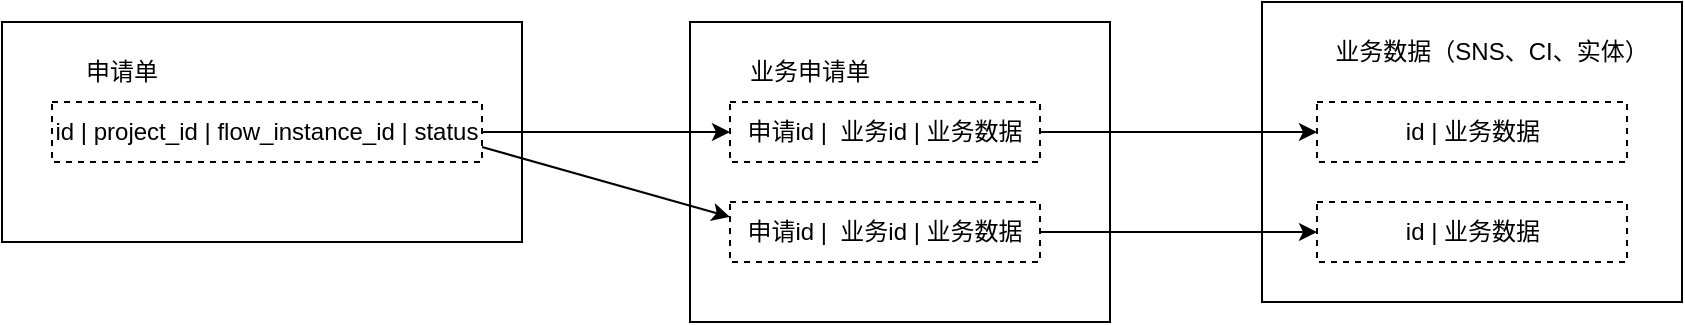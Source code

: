 <mxfile version="24.2.8" type="github">
  <diagram name="第 1 页" id="0gWB2MNKJDAS_mnSoSYY">
    <mxGraphModel dx="1050" dy="557" grid="1" gridSize="10" guides="1" tooltips="1" connect="1" arrows="1" fold="1" page="1" pageScale="1" pageWidth="827" pageHeight="1169" math="0" shadow="0">
      <root>
        <mxCell id="0" />
        <mxCell id="1" parent="0" />
        <mxCell id="xfSz5FeUrhLQql1FRVok-10" value="" style="rounded=0;whiteSpace=wrap;html=1;" vertex="1" parent="1">
          <mxGeometry x="700" y="100" width="210" height="150" as="geometry" />
        </mxCell>
        <mxCell id="xfSz5FeUrhLQql1FRVok-11" value="业务数据（SNS、CI、实体）" style="text;html=1;align=center;verticalAlign=middle;whiteSpace=wrap;rounded=0;" vertex="1" parent="1">
          <mxGeometry x="730" y="110" width="170" height="30" as="geometry" />
        </mxCell>
        <mxCell id="xfSz5FeUrhLQql1FRVok-12" value="id |&amp;nbsp;业务数据" style="text;html=1;align=center;verticalAlign=middle;whiteSpace=wrap;rounded=0;strokeColor=default;dashed=1;" vertex="1" parent="1">
          <mxGeometry x="727.5" y="150" width="155" height="30" as="geometry" />
        </mxCell>
        <mxCell id="xfSz5FeUrhLQql1FRVok-13" value="id |&amp;nbsp;业务数据" style="text;html=1;align=center;verticalAlign=middle;whiteSpace=wrap;rounded=0;strokeColor=default;dashed=1;" vertex="1" parent="1">
          <mxGeometry x="727.5" y="200" width="155" height="30" as="geometry" />
        </mxCell>
        <mxCell id="xfSz5FeUrhLQql1FRVok-1" value="&lt;div&gt;&lt;br&gt;&lt;/div&gt;" style="rounded=0;whiteSpace=wrap;html=1;" vertex="1" parent="1">
          <mxGeometry x="70" y="110" width="260" height="110" as="geometry" />
        </mxCell>
        <mxCell id="xfSz5FeUrhLQql1FRVok-2" value="" style="rounded=0;whiteSpace=wrap;html=1;" vertex="1" parent="1">
          <mxGeometry x="414" y="110" width="210" height="150" as="geometry" />
        </mxCell>
        <mxCell id="xfSz5FeUrhLQql1FRVok-3" value="业务申请单" style="text;html=1;align=center;verticalAlign=middle;whiteSpace=wrap;rounded=0;" vertex="1" parent="1">
          <mxGeometry x="439" y="120" width="70" height="30" as="geometry" />
        </mxCell>
        <mxCell id="xfSz5FeUrhLQql1FRVok-14" style="edgeStyle=orthogonalEdgeStyle;rounded=0;orthogonalLoop=1;jettySize=auto;html=1;entryX=0;entryY=0.5;entryDx=0;entryDy=0;" edge="1" parent="1" source="xfSz5FeUrhLQql1FRVok-4" target="xfSz5FeUrhLQql1FRVok-12">
          <mxGeometry relative="1" as="geometry" />
        </mxCell>
        <mxCell id="xfSz5FeUrhLQql1FRVok-4" value="申请id |&amp;nbsp; 业务id | 业务数据" style="text;html=1;align=center;verticalAlign=middle;whiteSpace=wrap;rounded=0;strokeColor=default;dashed=1;" vertex="1" parent="1">
          <mxGeometry x="434" y="150" width="155" height="30" as="geometry" />
        </mxCell>
        <mxCell id="xfSz5FeUrhLQql1FRVok-7" style="edgeStyle=orthogonalEdgeStyle;rounded=0;orthogonalLoop=1;jettySize=auto;html=1;exitX=1;exitY=0.5;exitDx=0;exitDy=0;entryX=0;entryY=0.5;entryDx=0;entryDy=0;" edge="1" parent="1" source="xfSz5FeUrhLQql1FRVok-5" target="xfSz5FeUrhLQql1FRVok-4">
          <mxGeometry relative="1" as="geometry" />
        </mxCell>
        <mxCell id="xfSz5FeUrhLQql1FRVok-9" style="rounded=0;orthogonalLoop=1;jettySize=auto;html=1;entryX=0;entryY=0.25;entryDx=0;entryDy=0;exitX=1;exitY=0.75;exitDx=0;exitDy=0;" edge="1" parent="1" source="xfSz5FeUrhLQql1FRVok-5" target="xfSz5FeUrhLQql1FRVok-8">
          <mxGeometry relative="1" as="geometry" />
        </mxCell>
        <mxCell id="xfSz5FeUrhLQql1FRVok-5" value="&lt;div&gt;id |&amp;nbsp;&lt;span style=&quot;background-color: initial;&quot;&gt;project_id |&amp;nbsp;&lt;/span&gt;&lt;span style=&quot;background-color: initial;&quot;&gt;flow_instance_id |&amp;nbsp;&lt;/span&gt;&lt;span style=&quot;background-color: initial;&quot;&gt;status&lt;/span&gt;&lt;/div&gt;" style="text;html=1;align=center;verticalAlign=middle;whiteSpace=wrap;rounded=0;strokeColor=default;dashed=1;" vertex="1" parent="1">
          <mxGeometry x="95" y="150" width="215" height="30" as="geometry" />
        </mxCell>
        <mxCell id="xfSz5FeUrhLQql1FRVok-6" value="申请单" style="text;html=1;align=center;verticalAlign=middle;whiteSpace=wrap;rounded=0;" vertex="1" parent="1">
          <mxGeometry x="95" y="120" width="70" height="30" as="geometry" />
        </mxCell>
        <mxCell id="xfSz5FeUrhLQql1FRVok-15" style="edgeStyle=orthogonalEdgeStyle;rounded=0;orthogonalLoop=1;jettySize=auto;html=1;entryX=0;entryY=0.5;entryDx=0;entryDy=0;" edge="1" parent="1" source="xfSz5FeUrhLQql1FRVok-8" target="xfSz5FeUrhLQql1FRVok-13">
          <mxGeometry relative="1" as="geometry">
            <mxPoint x="720" y="200" as="targetPoint" />
          </mxGeometry>
        </mxCell>
        <mxCell id="xfSz5FeUrhLQql1FRVok-8" value="申请id |&amp;nbsp; 业务id | 业务数据" style="text;html=1;align=center;verticalAlign=middle;whiteSpace=wrap;rounded=0;strokeColor=default;dashed=1;" vertex="1" parent="1">
          <mxGeometry x="434" y="200" width="155" height="30" as="geometry" />
        </mxCell>
      </root>
    </mxGraphModel>
  </diagram>
</mxfile>
